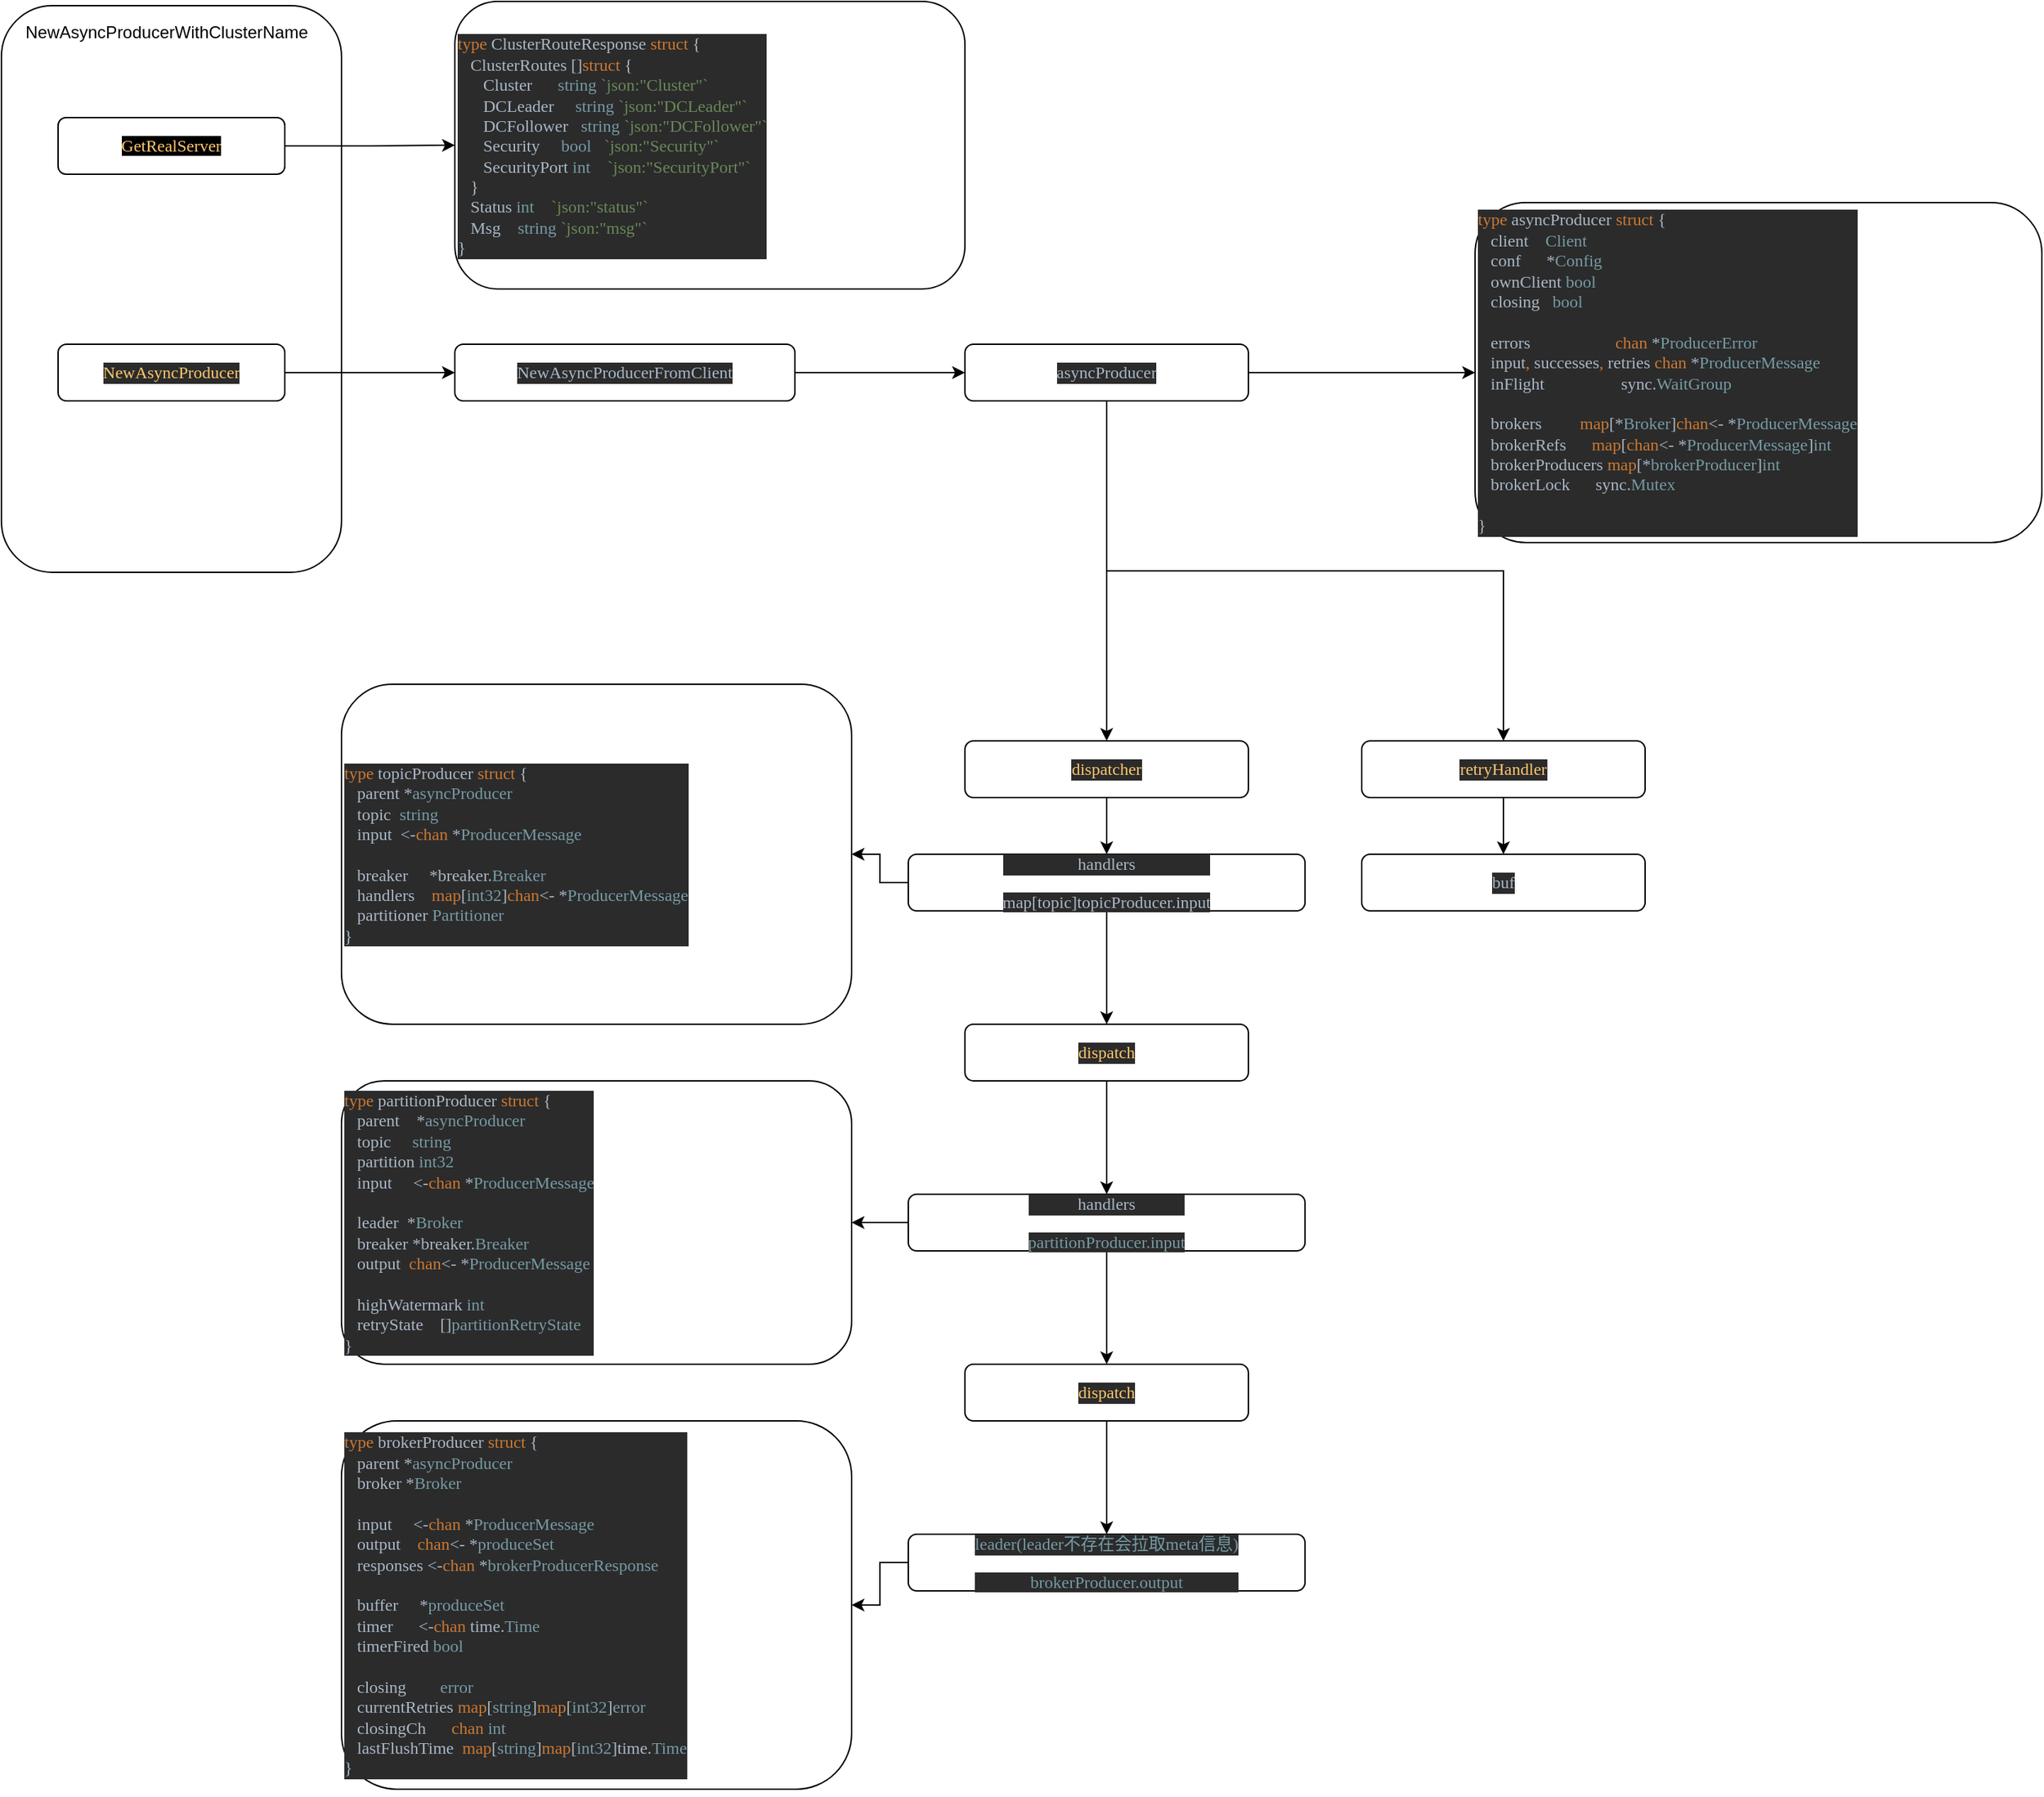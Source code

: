 <mxfile pages="1" version="11.2.8" type="github"><diagram id="7Y10QE3NtYjndmDvJra0" name="Page-1"><mxGraphModel dx="1426" dy="793" grid="1" gridSize="10" guides="1" tooltips="1" connect="1" arrows="1" fold="1" page="1" pageScale="1" pageWidth="3300" pageHeight="2339" math="0" shadow="0"><root><mxCell id="0"/><mxCell id="1" parent="0"/><mxCell id="MlNQEIGWjxwlRvdKtDvD-1" value="" style="rounded=1;whiteSpace=wrap;html=1;" vertex="1" parent="1"><mxGeometry x="120" y="81" width="240" height="400" as="geometry"/></mxCell><mxCell id="MlNQEIGWjxwlRvdKtDvD-8" style="edgeStyle=orthogonalEdgeStyle;rounded=0;orthogonalLoop=1;jettySize=auto;html=1;entryX=0;entryY=0.5;entryDx=0;entryDy=0;" edge="1" parent="1" source="MlNQEIGWjxwlRvdKtDvD-2" target="MlNQEIGWjxwlRvdKtDvD-5"><mxGeometry relative="1" as="geometry"/></mxCell><mxCell id="MlNQEIGWjxwlRvdKtDvD-2" value="&lt;pre style=&quot;color: rgb(169 , 183 , 198) ; font-family: &amp;#34;menlo&amp;#34; ; font-size: 9pt&quot;&gt;&lt;span style=&quot;color: rgb(255 , 198 , 109) ; background-color: rgb(0 , 0 , 0)&quot;&gt;GetRealServer&lt;/span&gt;&lt;/pre&gt;" style="rounded=1;whiteSpace=wrap;html=1;arcSize=14;" vertex="1" parent="1"><mxGeometry x="160" y="160" width="160" height="40" as="geometry"/></mxCell><mxCell id="MlNQEIGWjxwlRvdKtDvD-4" value="&lt;span style=&quot;text-align: center ; white-space: normal&quot;&gt;NewAsyncProducerWithClusterName&lt;/span&gt;" style="text;html=1;resizable=0;points=[];autosize=1;align=left;verticalAlign=top;spacingTop=-4;" vertex="1" parent="1"><mxGeometry x="135" y="90" width="210" height="20" as="geometry"/></mxCell><mxCell id="MlNQEIGWjxwlRvdKtDvD-5" value="&lt;pre style=&quot;background-color: #2b2b2b ; color: #a9b7c6 ; font-family: &amp;#34;menlo&amp;#34; ; font-size: 9.0pt&quot;&gt;&lt;span style=&quot;color: #cc7832&quot;&gt;type &lt;/span&gt;ClusterRouteResponse &lt;span style=&quot;color: #cc7832&quot;&gt;struct &lt;/span&gt;{&lt;br&gt;   ClusterRoutes []&lt;span style=&quot;color: #cc7832&quot;&gt;struct &lt;/span&gt;{&lt;br&gt;      Cluster      &lt;span style=&quot;color: #769aa5&quot;&gt;string &lt;/span&gt;&lt;span style=&quot;color: #6a8759&quot;&gt;`json:&quot;Cluster&quot;`&lt;br&gt;&lt;/span&gt;&lt;span style=&quot;color: #6a8759&quot;&gt;      &lt;/span&gt;DCLeader     &lt;span style=&quot;color: #769aa5&quot;&gt;string &lt;/span&gt;&lt;span style=&quot;color: #6a8759&quot;&gt;`json:&quot;DCLeader&quot;`&lt;br&gt;&lt;/span&gt;&lt;span style=&quot;color: #6a8759&quot;&gt;      &lt;/span&gt;DCFollower   &lt;span style=&quot;color: #769aa5&quot;&gt;string &lt;/span&gt;&lt;span style=&quot;color: #6a8759&quot;&gt;`json:&quot;DCFollower&quot;`&lt;br&gt;&lt;/span&gt;&lt;span style=&quot;color: #6a8759&quot;&gt;      &lt;/span&gt;Security     &lt;span style=&quot;color: #769aa5&quot;&gt;bool   &lt;/span&gt;&lt;span style=&quot;color: #6a8759&quot;&gt;`json:&quot;Security&quot;`&lt;br&gt;&lt;/span&gt;&lt;span style=&quot;color: #6a8759&quot;&gt;      &lt;/span&gt;SecurityPort &lt;span style=&quot;color: #769aa5&quot;&gt;int    &lt;/span&gt;&lt;span style=&quot;color: #6a8759&quot;&gt;`json:&quot;SecurityPort&quot;`&lt;br&gt;&lt;/span&gt;&lt;span style=&quot;color: #6a8759&quot;&gt;   &lt;/span&gt;}&lt;br&gt;   Status &lt;span style=&quot;color: #769aa5&quot;&gt;int    &lt;/span&gt;&lt;span style=&quot;color: #6a8759&quot;&gt;`json:&quot;status&quot;`&lt;br&gt;&lt;/span&gt;&lt;span style=&quot;color: #6a8759&quot;&gt;   &lt;/span&gt;Msg    &lt;span style=&quot;color: #769aa5&quot;&gt;string &lt;/span&gt;&lt;span style=&quot;color: #6a8759&quot;&gt;`json:&quot;msg&quot;`&lt;br&gt;&lt;/span&gt;}&lt;/pre&gt;" style="rounded=1;whiteSpace=wrap;html=1;align=left;" vertex="1" parent="1"><mxGeometry x="440" y="78" width="360" height="203" as="geometry"/></mxCell><mxCell id="MlNQEIGWjxwlRvdKtDvD-13" style="edgeStyle=orthogonalEdgeStyle;rounded=0;orthogonalLoop=1;jettySize=auto;html=1;entryX=0;entryY=0.5;entryDx=0;entryDy=0;" edge="1" parent="1" source="MlNQEIGWjxwlRvdKtDvD-6" target="MlNQEIGWjxwlRvdKtDvD-9"><mxGeometry relative="1" as="geometry"/></mxCell><mxCell id="MlNQEIGWjxwlRvdKtDvD-6" value="&lt;pre style=&quot;background-color: #2b2b2b ; color: #a9b7c6 ; font-family: &amp;#34;menlo&amp;#34; ; font-size: 9.0pt&quot;&gt;&lt;span style=&quot;color: #ffc66d&quot;&gt;NewAsyncProducer&lt;/span&gt;&lt;/pre&gt;" style="rounded=1;whiteSpace=wrap;html=1;" vertex="1" parent="1"><mxGeometry x="160" y="320" width="160" height="40" as="geometry"/></mxCell><mxCell id="MlNQEIGWjxwlRvdKtDvD-45" style="edgeStyle=orthogonalEdgeStyle;rounded=0;orthogonalLoop=1;jettySize=auto;html=1;" edge="1" parent="1" source="MlNQEIGWjxwlRvdKtDvD-9" target="MlNQEIGWjxwlRvdKtDvD-44"><mxGeometry relative="1" as="geometry"/></mxCell><mxCell id="MlNQEIGWjxwlRvdKtDvD-9" value="&lt;pre style=&quot;background-color: #2b2b2b ; color: #a9b7c6 ; font-family: &amp;#34;menlo&amp;#34; ; font-size: 9.0pt&quot;&gt;NewAsyncProducerFromClient&lt;/pre&gt;" style="rounded=1;whiteSpace=wrap;html=1;" vertex="1" parent="1"><mxGeometry x="440" y="320" width="240" height="40" as="geometry"/></mxCell><mxCell id="MlNQEIGWjxwlRvdKtDvD-10" value="&lt;pre style=&quot;background-color: #2b2b2b ; color: #a9b7c6 ; font-family: &amp;#34;menlo&amp;#34; ; font-size: 9.0pt&quot;&gt;&lt;span style=&quot;color: #cc7832&quot;&gt;type &lt;/span&gt;asyncProducer &lt;span style=&quot;color: #cc7832&quot;&gt;struct &lt;/span&gt;{&lt;br&gt;   client    &lt;span style=&quot;color: #769aa5&quot;&gt;Client&lt;br&gt;&lt;/span&gt;&lt;span style=&quot;color: #769aa5&quot;&gt;   &lt;/span&gt;conf      *&lt;span style=&quot;color: #769aa5&quot;&gt;Config&lt;br&gt;&lt;/span&gt;&lt;span style=&quot;color: #769aa5&quot;&gt;   &lt;/span&gt;ownClient &lt;span style=&quot;color: #769aa5&quot;&gt;bool&lt;br&gt;&lt;/span&gt;&lt;span style=&quot;color: #769aa5&quot;&gt;   &lt;/span&gt;closing   &lt;span style=&quot;color: #769aa5&quot;&gt;bool&lt;br&gt;&lt;/span&gt;&lt;span style=&quot;color: #769aa5&quot;&gt;&lt;br&gt;&lt;/span&gt;&lt;span style=&quot;color: #769aa5&quot;&gt;   &lt;/span&gt;errors                    &lt;span style=&quot;color: #cc7832&quot;&gt;chan &lt;/span&gt;*&lt;span style=&quot;color: #769aa5&quot;&gt;ProducerError&lt;br&gt;&lt;/span&gt;&lt;span style=&quot;color: #769aa5&quot;&gt;   &lt;/span&gt;input&lt;span style=&quot;color: #cc7832&quot;&gt;, &lt;/span&gt;successes&lt;span style=&quot;color: #cc7832&quot;&gt;, &lt;/span&gt;retries &lt;span style=&quot;color: #cc7832&quot;&gt;chan &lt;/span&gt;*&lt;span style=&quot;color: #769aa5&quot;&gt;ProducerMessage&lt;br&gt;&lt;/span&gt;&lt;span style=&quot;color: #769aa5&quot;&gt;   &lt;/span&gt;inFlight                  sync.&lt;span style=&quot;color: #769aa5&quot;&gt;WaitGroup&lt;br&gt;&lt;/span&gt;&lt;span style=&quot;color: #769aa5&quot;&gt;&lt;br&gt;&lt;/span&gt;&lt;span style=&quot;color: #769aa5&quot;&gt;   &lt;/span&gt;brokers         &lt;span style=&quot;color: #cc7832&quot;&gt;map&lt;/span&gt;[*&lt;span style=&quot;color: #769aa5&quot;&gt;Broker&lt;/span&gt;]&lt;span style=&quot;color: #cc7832&quot;&gt;chan&lt;/span&gt;&amp;lt;- *&lt;span style=&quot;color: #769aa5&quot;&gt;ProducerMessage&lt;br&gt;&lt;/span&gt;&lt;span style=&quot;color: #769aa5&quot;&gt;   &lt;/span&gt;brokerRefs      &lt;span style=&quot;color: #cc7832&quot;&gt;map&lt;/span&gt;[&lt;span style=&quot;color: #cc7832&quot;&gt;chan&lt;/span&gt;&amp;lt;- *&lt;span style=&quot;color: #769aa5&quot;&gt;ProducerMessage&lt;/span&gt;]&lt;span style=&quot;color: #769aa5&quot;&gt;int&lt;br&gt;&lt;/span&gt;&lt;span style=&quot;color: #769aa5&quot;&gt;   &lt;/span&gt;brokerProducers &lt;span style=&quot;color: #cc7832&quot;&gt;map&lt;/span&gt;[*&lt;span style=&quot;color: #769aa5&quot;&gt;brokerProducer&lt;/span&gt;]&lt;span style=&quot;color: #769aa5&quot;&gt;int&lt;br&gt;&lt;/span&gt;&lt;span style=&quot;color: #769aa5&quot;&gt;   &lt;/span&gt;brokerLock      sync.&lt;span style=&quot;color: #769aa5&quot;&gt;Mutex&lt;br&gt;&lt;/span&gt;&lt;span style=&quot;color: #769aa5&quot;&gt;&lt;br&gt;&lt;/span&gt;}&lt;/pre&gt;" style="rounded=1;whiteSpace=wrap;html=1;align=left;" vertex="1" parent="1"><mxGeometry x="1160" y="220" width="400" height="240" as="geometry"/></mxCell><mxCell id="MlNQEIGWjxwlRvdKtDvD-21" style="edgeStyle=orthogonalEdgeStyle;rounded=0;orthogonalLoop=1;jettySize=auto;html=1;entryX=0.5;entryY=0;entryDx=0;entryDy=0;" edge="1" parent="1" source="MlNQEIGWjxwlRvdKtDvD-11" target="MlNQEIGWjxwlRvdKtDvD-17"><mxGeometry relative="1" as="geometry"/></mxCell><mxCell id="MlNQEIGWjxwlRvdKtDvD-11" value="&lt;pre style=&quot;background-color: #2b2b2b ; color: #a9b7c6 ; font-family: &amp;#34;menlo&amp;#34; ; font-size: 9.0pt&quot;&gt;&lt;span style=&quot;color: #ffc66d&quot;&gt;dispatcher&lt;/span&gt;&lt;/pre&gt;" style="rounded=1;whiteSpace=wrap;html=1;" vertex="1" parent="1"><mxGeometry x="800" y="600" width="200" height="40" as="geometry"/></mxCell><mxCell id="MlNQEIGWjxwlRvdKtDvD-33" style="edgeStyle=orthogonalEdgeStyle;rounded=0;orthogonalLoop=1;jettySize=auto;html=1;entryX=0.5;entryY=0;entryDx=0;entryDy=0;" edge="1" parent="1" source="MlNQEIGWjxwlRvdKtDvD-12" target="MlNQEIGWjxwlRvdKtDvD-32"><mxGeometry relative="1" as="geometry"/></mxCell><mxCell id="MlNQEIGWjxwlRvdKtDvD-12" value="&lt;pre style=&quot;background-color: #2b2b2b ; color: #a9b7c6 ; font-family: &amp;#34;menlo&amp;#34; ; font-size: 9.0pt&quot;&gt;&lt;span style=&quot;color: #ffc66d&quot;&gt;retryHandler&lt;/span&gt;&lt;/pre&gt;" style="rounded=1;whiteSpace=wrap;html=1;" vertex="1" parent="1"><mxGeometry x="1080" y="600" width="200" height="40" as="geometry"/></mxCell><mxCell id="MlNQEIGWjxwlRvdKtDvD-23" style="edgeStyle=orthogonalEdgeStyle;rounded=0;orthogonalLoop=1;jettySize=auto;html=1;entryX=0.5;entryY=0;entryDx=0;entryDy=0;" edge="1" parent="1" source="MlNQEIGWjxwlRvdKtDvD-17" target="MlNQEIGWjxwlRvdKtDvD-22"><mxGeometry relative="1" as="geometry"/></mxCell><mxCell id="MlNQEIGWjxwlRvdKtDvD-40" style="edgeStyle=orthogonalEdgeStyle;rounded=0;orthogonalLoop=1;jettySize=auto;html=1;entryX=1;entryY=0.5;entryDx=0;entryDy=0;" edge="1" parent="1" source="MlNQEIGWjxwlRvdKtDvD-17" target="MlNQEIGWjxwlRvdKtDvD-34"><mxGeometry relative="1" as="geometry"/></mxCell><mxCell id="MlNQEIGWjxwlRvdKtDvD-17" value="&lt;pre style=&quot;background-color: #2b2b2b ; color: #a9b7c6 ; font-family: &amp;#34;menlo&amp;#34; ; font-size: 9.0pt&quot;&gt;handlers&lt;/pre&gt;&lt;pre style=&quot;background-color: #2b2b2b ; color: #a9b7c6 ; font-family: &amp;#34;menlo&amp;#34; ; font-size: 9.0pt&quot;&gt;map[topic]topicProducer.input&lt;/pre&gt;" style="rounded=1;whiteSpace=wrap;html=1;" vertex="1" parent="1"><mxGeometry x="760" y="680" width="280" height="40" as="geometry"/></mxCell><mxCell id="MlNQEIGWjxwlRvdKtDvD-25" style="edgeStyle=orthogonalEdgeStyle;rounded=0;orthogonalLoop=1;jettySize=auto;html=1;entryX=0.5;entryY=0;entryDx=0;entryDy=0;" edge="1" parent="1" source="MlNQEIGWjxwlRvdKtDvD-22" target="MlNQEIGWjxwlRvdKtDvD-24"><mxGeometry relative="1" as="geometry"/></mxCell><mxCell id="MlNQEIGWjxwlRvdKtDvD-22" value="&lt;pre style=&quot;background-color: #2b2b2b ; color: #a9b7c6 ; font-family: &amp;#34;menlo&amp;#34; ; font-size: 9.0pt&quot;&gt;&lt;span style=&quot;color: #ffc66d&quot;&gt;dispatch&lt;/span&gt;&lt;/pre&gt;" style="rounded=1;whiteSpace=wrap;html=1;" vertex="1" parent="1"><mxGeometry x="800" y="800" width="200" height="40" as="geometry"/></mxCell><mxCell id="MlNQEIGWjxwlRvdKtDvD-38" value="" style="edgeStyle=orthogonalEdgeStyle;rounded=0;orthogonalLoop=1;jettySize=auto;html=1;" edge="1" parent="1" source="MlNQEIGWjxwlRvdKtDvD-24" target="MlNQEIGWjxwlRvdKtDvD-36"><mxGeometry relative="1" as="geometry"/></mxCell><mxCell id="MlNQEIGWjxwlRvdKtDvD-41" style="edgeStyle=orthogonalEdgeStyle;rounded=0;orthogonalLoop=1;jettySize=auto;html=1;" edge="1" parent="1" source="MlNQEIGWjxwlRvdKtDvD-24" target="MlNQEIGWjxwlRvdKtDvD-28"><mxGeometry relative="1" as="geometry"/></mxCell><mxCell id="MlNQEIGWjxwlRvdKtDvD-24" value="&lt;pre style=&quot;background-color: #2b2b2b ; color: #a9b7c6 ; font-family: &amp;#34;menlo&amp;#34; ; font-size: 9.0pt&quot;&gt;handlers&lt;/pre&gt;&lt;pre style=&quot;background-color: #2b2b2b ; color: #a9b7c6 ; font-family: &amp;#34;menlo&amp;#34; ; font-size: 9.0pt&quot;&gt;&lt;pre style=&quot;font-family: &amp;#34;menlo&amp;#34; ; font-size: 9pt&quot;&gt;&lt;span style=&quot;color: #769aa5&quot;&gt;partitionProducer.input&lt;/span&gt;&lt;/pre&gt;&lt;/pre&gt;" style="rounded=1;whiteSpace=wrap;html=1;" vertex="1" parent="1"><mxGeometry x="760" y="920" width="280" height="40" as="geometry"/></mxCell><mxCell id="MlNQEIGWjxwlRvdKtDvD-28" value="&lt;pre style=&quot;background-color: #2b2b2b ; color: #a9b7c6 ; font-family: &amp;#34;menlo&amp;#34; ; font-size: 9.0pt&quot;&gt;&lt;span style=&quot;color: #cc7832&quot;&gt;type &lt;/span&gt;partitionProducer &lt;span style=&quot;color: #cc7832&quot;&gt;struct &lt;/span&gt;{&lt;br&gt;   parent    *&lt;span style=&quot;color: #769aa5&quot;&gt;asyncProducer&lt;br&gt;&lt;/span&gt;&lt;span style=&quot;color: #769aa5&quot;&gt;   &lt;/span&gt;topic     &lt;span style=&quot;color: #769aa5&quot;&gt;string&lt;br&gt;&lt;/span&gt;&lt;span style=&quot;color: #769aa5&quot;&gt;   &lt;/span&gt;partition &lt;span style=&quot;color: #769aa5&quot;&gt;int32&lt;br&gt;&lt;/span&gt;&lt;span style=&quot;color: #769aa5&quot;&gt;   &lt;/span&gt;input     &amp;lt;-&lt;span style=&quot;color: #cc7832&quot;&gt;chan &lt;/span&gt;*&lt;span style=&quot;color: #769aa5&quot;&gt;ProducerMessage&lt;br&gt;&lt;/span&gt;&lt;span style=&quot;color: #769aa5&quot;&gt;&lt;br&gt;&lt;/span&gt;&lt;span style=&quot;color: #769aa5&quot;&gt;   &lt;/span&gt;leader  *&lt;span style=&quot;color: #769aa5&quot;&gt;Broker&lt;br&gt;&lt;/span&gt;&lt;span style=&quot;color: #769aa5&quot;&gt;   &lt;/span&gt;breaker *breaker.&lt;span style=&quot;color: #769aa5&quot;&gt;Breaker&lt;br&gt;&lt;/span&gt;&lt;span style=&quot;color: #769aa5&quot;&gt;   &lt;/span&gt;output  &lt;span style=&quot;color: #cc7832&quot;&gt;chan&lt;/span&gt;&amp;lt;- *&lt;span style=&quot;color: #769aa5&quot;&gt;ProducerMessage&lt;br&gt;&lt;/span&gt;&lt;span style=&quot;color: #769aa5&quot;&gt;&lt;br&gt;&lt;/span&gt;&lt;span style=&quot;color: #808080&quot;&gt;   &lt;/span&gt;highWatermark &lt;span style=&quot;color: #769aa5&quot;&gt;int&lt;br&gt;&lt;/span&gt;&lt;span style=&quot;color: #769aa5&quot;&gt;   &lt;/span&gt;retryState    []&lt;span style=&quot;color: #769aa5&quot;&gt;partitionRetryState&lt;br&gt;&lt;/span&gt;}&lt;/pre&gt;" style="rounded=1;whiteSpace=wrap;html=1;align=left;" vertex="1" parent="1"><mxGeometry x="360" y="840" width="360" height="200" as="geometry"/></mxCell><mxCell id="MlNQEIGWjxwlRvdKtDvD-42" style="edgeStyle=orthogonalEdgeStyle;rounded=0;orthogonalLoop=1;jettySize=auto;html=1;" edge="1" parent="1" source="MlNQEIGWjxwlRvdKtDvD-31" target="MlNQEIGWjxwlRvdKtDvD-35"><mxGeometry relative="1" as="geometry"/></mxCell><mxCell id="MlNQEIGWjxwlRvdKtDvD-31" value="&lt;pre style=&quot;background-color: rgb(43 , 43 , 43) ; font-family: &amp;#34;menlo&amp;#34; ; font-size: 9pt&quot;&gt;&lt;font color=&quot;#769aa5&quot;&gt;leader(leader不存在会拉取meta信息)&lt;/font&gt;&lt;/pre&gt;&lt;pre style=&quot;background-color: #2b2b2b ; color: #a9b7c6 ; font-family: &amp;#34;menlo&amp;#34; ; font-size: 9.0pt&quot;&gt;&lt;span style=&quot;color: #769aa5&quot;&gt;brokerProducer.output&lt;/span&gt;&lt;/pre&gt;" style="rounded=1;whiteSpace=wrap;html=1;" vertex="1" parent="1"><mxGeometry x="760" y="1160" width="280" height="40" as="geometry"/></mxCell><mxCell id="MlNQEIGWjxwlRvdKtDvD-32" value="&lt;pre style=&quot;background-color: #2b2b2b ; color: #a9b7c6 ; font-family: &amp;#34;menlo&amp;#34; ; font-size: 9.0pt&quot;&gt;buf&lt;/pre&gt;" style="rounded=1;whiteSpace=wrap;html=1;" vertex="1" parent="1"><mxGeometry x="1080" y="680" width="200" height="40" as="geometry"/></mxCell><mxCell id="MlNQEIGWjxwlRvdKtDvD-34" value="&lt;pre style=&quot;background-color: #2b2b2b ; color: #a9b7c6 ; font-family: &amp;#34;menlo&amp;#34; ; font-size: 9.0pt&quot;&gt;&lt;span style=&quot;color: #cc7832&quot;&gt;type &lt;/span&gt;topicProducer &lt;span style=&quot;color: #cc7832&quot;&gt;struct &lt;/span&gt;{&lt;br&gt;   parent *&lt;span style=&quot;color: #769aa5&quot;&gt;asyncProducer&lt;br&gt;&lt;/span&gt;&lt;span style=&quot;color: #769aa5&quot;&gt;   &lt;/span&gt;topic  &lt;span style=&quot;color: #769aa5&quot;&gt;string&lt;br&gt;&lt;/span&gt;&lt;span style=&quot;color: #769aa5&quot;&gt;   &lt;/span&gt;input  &amp;lt;-&lt;span style=&quot;color: #cc7832&quot;&gt;chan &lt;/span&gt;*&lt;span style=&quot;color: #769aa5&quot;&gt;ProducerMessage&lt;br&gt;&lt;/span&gt;&lt;span style=&quot;color: #769aa5&quot;&gt;&lt;br&gt;&lt;/span&gt;&lt;span style=&quot;color: #769aa5&quot;&gt;   &lt;/span&gt;breaker     *breaker.&lt;span style=&quot;color: #769aa5&quot;&gt;Breaker&lt;br&gt;&lt;/span&gt;&lt;span style=&quot;color: #769aa5&quot;&gt;   &lt;/span&gt;handlers    &lt;span style=&quot;color: #cc7832&quot;&gt;map&lt;/span&gt;[&lt;span style=&quot;color: #769aa5&quot;&gt;int32&lt;/span&gt;]&lt;span style=&quot;color: #cc7832&quot;&gt;chan&lt;/span&gt;&amp;lt;- *&lt;span style=&quot;color: #769aa5&quot;&gt;ProducerMessage&lt;br&gt;&lt;/span&gt;&lt;span style=&quot;color: #769aa5&quot;&gt;   &lt;/span&gt;partitioner &lt;span style=&quot;color: #769aa5&quot;&gt;Partitioner&lt;br&gt;&lt;/span&gt;}&lt;/pre&gt;" style="rounded=1;whiteSpace=wrap;html=1;align=left;" vertex="1" parent="1"><mxGeometry x="360" y="560" width="360" height="240" as="geometry"/></mxCell><mxCell id="MlNQEIGWjxwlRvdKtDvD-35" value="&lt;pre style=&quot;background-color: #2b2b2b ; color: #a9b7c6 ; font-family: &amp;#34;menlo&amp;#34; ; font-size: 9.0pt&quot;&gt;&lt;span style=&quot;color: #cc7832&quot;&gt;type &lt;/span&gt;brokerProducer &lt;span style=&quot;color: #cc7832&quot;&gt;struct &lt;/span&gt;{&lt;br&gt;   parent *&lt;span style=&quot;color: #769aa5&quot;&gt;asyncProducer&lt;br&gt;&lt;/span&gt;&lt;span style=&quot;color: #769aa5&quot;&gt;   &lt;/span&gt;broker *&lt;span style=&quot;color: #769aa5&quot;&gt;Broker&lt;br&gt;&lt;/span&gt;&lt;span style=&quot;color: #769aa5&quot;&gt;&lt;br&gt;&lt;/span&gt;&lt;span style=&quot;color: #769aa5&quot;&gt;   &lt;/span&gt;input     &amp;lt;-&lt;span style=&quot;color: #cc7832&quot;&gt;chan &lt;/span&gt;*&lt;span style=&quot;color: #769aa5&quot;&gt;ProducerMessage&lt;br&gt;&lt;/span&gt;&lt;span style=&quot;color: #769aa5&quot;&gt;   &lt;/span&gt;output    &lt;span style=&quot;color: #cc7832&quot;&gt;chan&lt;/span&gt;&amp;lt;- *&lt;span style=&quot;color: #769aa5&quot;&gt;produceSet&lt;br&gt;&lt;/span&gt;&lt;span style=&quot;color: #769aa5&quot;&gt;   &lt;/span&gt;responses &amp;lt;-&lt;span style=&quot;color: #cc7832&quot;&gt;chan &lt;/span&gt;*&lt;span style=&quot;color: #769aa5&quot;&gt;brokerProducerResponse&lt;br&gt;&lt;/span&gt;&lt;span style=&quot;color: #769aa5&quot;&gt;&lt;br&gt;&lt;/span&gt;&lt;span style=&quot;color: #769aa5&quot;&gt;   &lt;/span&gt;buffer     *&lt;span style=&quot;color: #769aa5&quot;&gt;produceSet&lt;br&gt;&lt;/span&gt;&lt;span style=&quot;color: #769aa5&quot;&gt;   &lt;/span&gt;timer      &amp;lt;-&lt;span style=&quot;color: #cc7832&quot;&gt;chan &lt;/span&gt;time.&lt;span style=&quot;color: #769aa5&quot;&gt;Time&lt;br&gt;&lt;/span&gt;&lt;span style=&quot;color: #769aa5&quot;&gt;   &lt;/span&gt;timerFired &lt;span style=&quot;color: #769aa5&quot;&gt;bool&lt;br&gt;&lt;/span&gt;&lt;span style=&quot;color: #769aa5&quot;&gt;&lt;br&gt;&lt;/span&gt;&lt;span style=&quot;color: #769aa5&quot;&gt;   &lt;/span&gt;closing        &lt;span style=&quot;color: #769aa5&quot;&gt;error&lt;br&gt;&lt;/span&gt;&lt;span style=&quot;color: #769aa5&quot;&gt;   &lt;/span&gt;currentRetries &lt;span style=&quot;color: #cc7832&quot;&gt;map&lt;/span&gt;[&lt;span style=&quot;color: #769aa5&quot;&gt;string&lt;/span&gt;]&lt;span style=&quot;color: #cc7832&quot;&gt;map&lt;/span&gt;[&lt;span style=&quot;color: #769aa5&quot;&gt;int32&lt;/span&gt;]&lt;span style=&quot;color: #769aa5&quot;&gt;error&lt;br&gt;&lt;/span&gt;&lt;span style=&quot;color: #769aa5&quot;&gt;   &lt;/span&gt;closingCh      &lt;span style=&quot;color: #cc7832&quot;&gt;chan &lt;/span&gt;&lt;span style=&quot;color: #769aa5&quot;&gt;int&lt;br&gt;&lt;/span&gt;&lt;span style=&quot;color: #769aa5&quot;&gt;   &lt;/span&gt;lastFlushTime  &lt;span style=&quot;color: #cc7832&quot;&gt;map&lt;/span&gt;[&lt;span style=&quot;color: #769aa5&quot;&gt;string&lt;/span&gt;]&lt;span style=&quot;color: #cc7832&quot;&gt;map&lt;/span&gt;[&lt;span style=&quot;color: #769aa5&quot;&gt;int32&lt;/span&gt;]time.&lt;span style=&quot;color: #769aa5&quot;&gt;Time&lt;br&gt;&lt;/span&gt;}&lt;/pre&gt;" style="rounded=1;whiteSpace=wrap;html=1;align=left;" vertex="1" parent="1"><mxGeometry x="360" y="1080" width="360" height="260" as="geometry"/></mxCell><mxCell id="MlNQEIGWjxwlRvdKtDvD-39" value="" style="edgeStyle=orthogonalEdgeStyle;rounded=0;orthogonalLoop=1;jettySize=auto;html=1;" edge="1" parent="1" source="MlNQEIGWjxwlRvdKtDvD-36" target="MlNQEIGWjxwlRvdKtDvD-31"><mxGeometry relative="1" as="geometry"/></mxCell><mxCell id="MlNQEIGWjxwlRvdKtDvD-36" value="&lt;pre style=&quot;background-color: #2b2b2b ; color: #a9b7c6 ; font-family: &amp;#34;menlo&amp;#34; ; font-size: 9.0pt&quot;&gt;&lt;span style=&quot;color: #ffc66d&quot;&gt;dispatch&lt;/span&gt;&lt;/pre&gt;" style="rounded=1;whiteSpace=wrap;html=1;" vertex="1" parent="1"><mxGeometry x="800" y="1040" width="200" height="40" as="geometry"/></mxCell><mxCell id="MlNQEIGWjxwlRvdKtDvD-46" style="edgeStyle=orthogonalEdgeStyle;rounded=0;orthogonalLoop=1;jettySize=auto;html=1;entryX=0.5;entryY=0;entryDx=0;entryDy=0;" edge="1" parent="1" source="MlNQEIGWjxwlRvdKtDvD-44" target="MlNQEIGWjxwlRvdKtDvD-11"><mxGeometry relative="1" as="geometry"/></mxCell><mxCell id="MlNQEIGWjxwlRvdKtDvD-47" style="edgeStyle=orthogonalEdgeStyle;rounded=0;orthogonalLoop=1;jettySize=auto;html=1;entryX=0.5;entryY=0;entryDx=0;entryDy=0;exitX=0.5;exitY=1;exitDx=0;exitDy=0;" edge="1" parent="1" source="MlNQEIGWjxwlRvdKtDvD-44" target="MlNQEIGWjxwlRvdKtDvD-12"><mxGeometry relative="1" as="geometry"/></mxCell><mxCell id="MlNQEIGWjxwlRvdKtDvD-48" style="edgeStyle=orthogonalEdgeStyle;rounded=0;orthogonalLoop=1;jettySize=auto;html=1;" edge="1" parent="1" source="MlNQEIGWjxwlRvdKtDvD-44" target="MlNQEIGWjxwlRvdKtDvD-10"><mxGeometry relative="1" as="geometry"/></mxCell><mxCell id="MlNQEIGWjxwlRvdKtDvD-44" value="&lt;pre style=&quot;font-size: 9pt ; text-align: left ; background-color: rgb(43 , 43 , 43) ; color: rgb(169 , 183 , 198) ; font-family: &amp;#34;menlo&amp;#34;&quot;&gt;asyncProducer&lt;/pre&gt;" style="rounded=1;whiteSpace=wrap;html=1;" vertex="1" parent="1"><mxGeometry x="800" y="320" width="200" height="40" as="geometry"/></mxCell></root></mxGraphModel></diagram></mxfile>